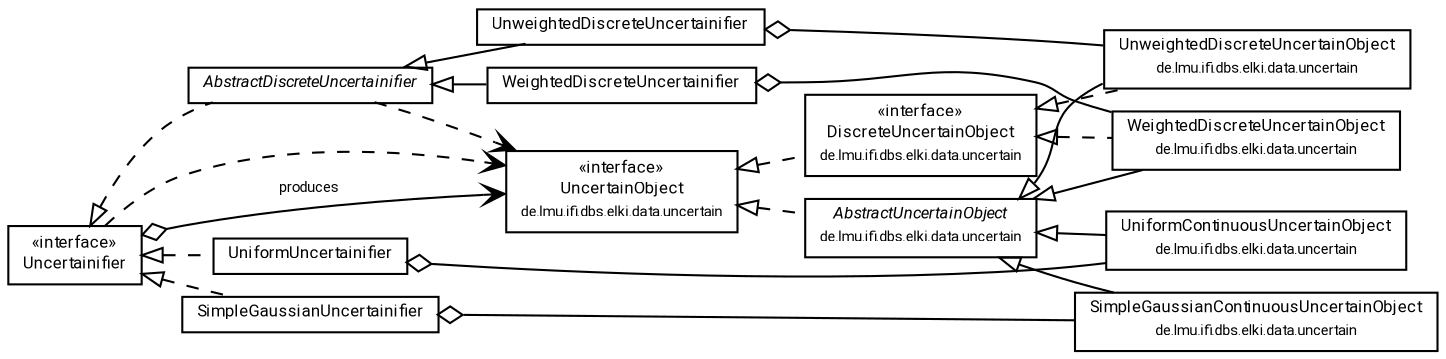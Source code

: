 #!/usr/local/bin/dot
#
# Class diagram 
# Generated by UMLGraph version R5_7_2-60-g0e99a6 (http://www.spinellis.gr/umlgraph/)
#

digraph G {
	graph [fontnames="svg"]
	edge [fontname="Roboto",fontsize=7,labelfontname="Roboto",labelfontsize=7,color="black"];
	node [fontname="Roboto",fontcolor="black",fontsize=8,shape=plaintext,margin=0,width=0,height=0];
	nodesep=0.15;
	ranksep=0.25;
	rankdir=LR;
	// de.lmu.ifi.dbs.elki.data.uncertain.UnweightedDiscreteUncertainObject
	c824784 [label=<<table title="de.lmu.ifi.dbs.elki.data.uncertain.UnweightedDiscreteUncertainObject" border="0" cellborder="1" cellspacing="0" cellpadding="2" href="../UnweightedDiscreteUncertainObject.html" target="_parent">
		<tr><td><table border="0" cellspacing="0" cellpadding="1">
		<tr><td align="center" balign="center"> <font face="Roboto">UnweightedDiscreteUncertainObject</font> </td></tr>
		<tr><td align="center" balign="center"> <font face="Roboto" point-size="7.0">de.lmu.ifi.dbs.elki.data.uncertain</font> </td></tr>
		</table></td></tr>
		</table>>, URL="../UnweightedDiscreteUncertainObject.html"];
	// de.lmu.ifi.dbs.elki.data.uncertain.UncertainObject
	c824786 [label=<<table title="de.lmu.ifi.dbs.elki.data.uncertain.UncertainObject" border="0" cellborder="1" cellspacing="0" cellpadding="2" href="../UncertainObject.html" target="_parent">
		<tr><td><table border="0" cellspacing="0" cellpadding="1">
		<tr><td align="center" balign="center"> &#171;interface&#187; </td></tr>
		<tr><td align="center" balign="center"> <font face="Roboto">UncertainObject</font> </td></tr>
		<tr><td align="center" balign="center"> <font face="Roboto" point-size="7.0">de.lmu.ifi.dbs.elki.data.uncertain</font> </td></tr>
		</table></td></tr>
		</table>>, URL="../UncertainObject.html"];
	// de.lmu.ifi.dbs.elki.data.uncertain.WeightedDiscreteUncertainObject
	c824787 [label=<<table title="de.lmu.ifi.dbs.elki.data.uncertain.WeightedDiscreteUncertainObject" border="0" cellborder="1" cellspacing="0" cellpadding="2" href="../WeightedDiscreteUncertainObject.html" target="_parent">
		<tr><td><table border="0" cellspacing="0" cellpadding="1">
		<tr><td align="center" balign="center"> <font face="Roboto">WeightedDiscreteUncertainObject</font> </td></tr>
		<tr><td align="center" balign="center"> <font face="Roboto" point-size="7.0">de.lmu.ifi.dbs.elki.data.uncertain</font> </td></tr>
		</table></td></tr>
		</table>>, URL="../WeightedDiscreteUncertainObject.html"];
	// de.lmu.ifi.dbs.elki.data.uncertain.AbstractUncertainObject
	c824789 [label=<<table title="de.lmu.ifi.dbs.elki.data.uncertain.AbstractUncertainObject" border="0" cellborder="1" cellspacing="0" cellpadding="2" href="../AbstractUncertainObject.html" target="_parent">
		<tr><td><table border="0" cellspacing="0" cellpadding="1">
		<tr><td align="center" balign="center"> <font face="Roboto"><i>AbstractUncertainObject</i></font> </td></tr>
		<tr><td align="center" balign="center"> <font face="Roboto" point-size="7.0">de.lmu.ifi.dbs.elki.data.uncertain</font> </td></tr>
		</table></td></tr>
		</table>>, URL="../AbstractUncertainObject.html"];
	// de.lmu.ifi.dbs.elki.data.uncertain.SimpleGaussianContinuousUncertainObject
	c824790 [label=<<table title="de.lmu.ifi.dbs.elki.data.uncertain.SimpleGaussianContinuousUncertainObject" border="0" cellborder="1" cellspacing="0" cellpadding="2" href="../SimpleGaussianContinuousUncertainObject.html" target="_parent">
		<tr><td><table border="0" cellspacing="0" cellpadding="1">
		<tr><td align="center" balign="center"> <font face="Roboto">SimpleGaussianContinuousUncertainObject</font> </td></tr>
		<tr><td align="center" balign="center"> <font face="Roboto" point-size="7.0">de.lmu.ifi.dbs.elki.data.uncertain</font> </td></tr>
		</table></td></tr>
		</table>>, URL="../SimpleGaussianContinuousUncertainObject.html"];
	// de.lmu.ifi.dbs.elki.data.uncertain.uncertainifier.AbstractDiscreteUncertainifier<UO extends de.lmu.ifi.dbs.elki.data.uncertain.UncertainObject>
	c824792 [label=<<table title="de.lmu.ifi.dbs.elki.data.uncertain.uncertainifier.AbstractDiscreteUncertainifier" border="0" cellborder="1" cellspacing="0" cellpadding="2" href="AbstractDiscreteUncertainifier.html" target="_parent">
		<tr><td><table border="0" cellspacing="0" cellpadding="1">
		<tr><td align="center" balign="center"> <font face="Roboto"><i>AbstractDiscreteUncertainifier</i></font> </td></tr>
		</table></td></tr>
		</table>>, URL="AbstractDiscreteUncertainifier.html"];
	// de.lmu.ifi.dbs.elki.data.uncertain.uncertainifier.Uncertainifier<UO extends de.lmu.ifi.dbs.elki.data.uncertain.UncertainObject>
	c824794 [label=<<table title="de.lmu.ifi.dbs.elki.data.uncertain.uncertainifier.Uncertainifier" border="0" cellborder="1" cellspacing="0" cellpadding="2" href="Uncertainifier.html" target="_parent">
		<tr><td><table border="0" cellspacing="0" cellpadding="1">
		<tr><td align="center" balign="center"> &#171;interface&#187; </td></tr>
		<tr><td align="center" balign="center"> <font face="Roboto">Uncertainifier</font> </td></tr>
		</table></td></tr>
		</table>>, URL="Uncertainifier.html"];
	// de.lmu.ifi.dbs.elki.data.uncertain.uncertainifier.WeightedDiscreteUncertainifier
	c824795 [label=<<table title="de.lmu.ifi.dbs.elki.data.uncertain.uncertainifier.WeightedDiscreteUncertainifier" border="0" cellborder="1" cellspacing="0" cellpadding="2" href="WeightedDiscreteUncertainifier.html" target="_parent">
		<tr><td><table border="0" cellspacing="0" cellpadding="1">
		<tr><td align="center" balign="center"> <font face="Roboto">WeightedDiscreteUncertainifier</font> </td></tr>
		</table></td></tr>
		</table>>, URL="WeightedDiscreteUncertainifier.html"];
	// de.lmu.ifi.dbs.elki.data.uncertain.uncertainifier.UnweightedDiscreteUncertainifier
	c824797 [label=<<table title="de.lmu.ifi.dbs.elki.data.uncertain.uncertainifier.UnweightedDiscreteUncertainifier" border="0" cellborder="1" cellspacing="0" cellpadding="2" href="UnweightedDiscreteUncertainifier.html" target="_parent">
		<tr><td><table border="0" cellspacing="0" cellpadding="1">
		<tr><td align="center" balign="center"> <font face="Roboto">UnweightedDiscreteUncertainifier</font> </td></tr>
		</table></td></tr>
		</table>>, URL="UnweightedDiscreteUncertainifier.html"];
	// de.lmu.ifi.dbs.elki.data.uncertain.uncertainifier.UniformUncertainifier
	c824799 [label=<<table title="de.lmu.ifi.dbs.elki.data.uncertain.uncertainifier.UniformUncertainifier" border="0" cellborder="1" cellspacing="0" cellpadding="2" href="UniformUncertainifier.html" target="_parent">
		<tr><td><table border="0" cellspacing="0" cellpadding="1">
		<tr><td align="center" balign="center"> <font face="Roboto">UniformUncertainifier</font> </td></tr>
		</table></td></tr>
		</table>>, URL="UniformUncertainifier.html"];
	// de.lmu.ifi.dbs.elki.data.uncertain.uncertainifier.SimpleGaussianUncertainifier
	c824801 [label=<<table title="de.lmu.ifi.dbs.elki.data.uncertain.uncertainifier.SimpleGaussianUncertainifier" border="0" cellborder="1" cellspacing="0" cellpadding="2" href="SimpleGaussianUncertainifier.html" target="_parent">
		<tr><td><table border="0" cellspacing="0" cellpadding="1">
		<tr><td align="center" balign="center"> <font face="Roboto">SimpleGaussianUncertainifier</font> </td></tr>
		</table></td></tr>
		</table>>, URL="SimpleGaussianUncertainifier.html"];
	// de.lmu.ifi.dbs.elki.data.uncertain.UniformContinuousUncertainObject
	c824803 [label=<<table title="de.lmu.ifi.dbs.elki.data.uncertain.UniformContinuousUncertainObject" border="0" cellborder="1" cellspacing="0" cellpadding="2" href="../UniformContinuousUncertainObject.html" target="_parent">
		<tr><td><table border="0" cellspacing="0" cellpadding="1">
		<tr><td align="center" balign="center"> <font face="Roboto">UniformContinuousUncertainObject</font> </td></tr>
		<tr><td align="center" balign="center"> <font face="Roboto" point-size="7.0">de.lmu.ifi.dbs.elki.data.uncertain</font> </td></tr>
		</table></td></tr>
		</table>>, URL="../UniformContinuousUncertainObject.html"];
	// de.lmu.ifi.dbs.elki.data.uncertain.DiscreteUncertainObject
	c824805 [label=<<table title="de.lmu.ifi.dbs.elki.data.uncertain.DiscreteUncertainObject" border="0" cellborder="1" cellspacing="0" cellpadding="2" href="../DiscreteUncertainObject.html" target="_parent">
		<tr><td><table border="0" cellspacing="0" cellpadding="1">
		<tr><td align="center" balign="center"> &#171;interface&#187; </td></tr>
		<tr><td align="center" balign="center"> <font face="Roboto">DiscreteUncertainObject</font> </td></tr>
		<tr><td align="center" balign="center"> <font face="Roboto" point-size="7.0">de.lmu.ifi.dbs.elki.data.uncertain</font> </td></tr>
		</table></td></tr>
		</table>>, URL="../DiscreteUncertainObject.html"];
	// de.lmu.ifi.dbs.elki.data.uncertain.UnweightedDiscreteUncertainObject extends de.lmu.ifi.dbs.elki.data.uncertain.AbstractUncertainObject
	c824789 -> c824784 [arrowtail=empty,dir=back,weight=10];
	// de.lmu.ifi.dbs.elki.data.uncertain.UnweightedDiscreteUncertainObject implements de.lmu.ifi.dbs.elki.data.uncertain.DiscreteUncertainObject
	c824805 -> c824784 [arrowtail=empty,style=dashed,dir=back,weight=9];
	// de.lmu.ifi.dbs.elki.data.uncertain.WeightedDiscreteUncertainObject extends de.lmu.ifi.dbs.elki.data.uncertain.AbstractUncertainObject
	c824789 -> c824787 [arrowtail=empty,dir=back,weight=10];
	// de.lmu.ifi.dbs.elki.data.uncertain.WeightedDiscreteUncertainObject implements de.lmu.ifi.dbs.elki.data.uncertain.DiscreteUncertainObject
	c824805 -> c824787 [arrowtail=empty,style=dashed,dir=back,weight=9];
	// de.lmu.ifi.dbs.elki.data.uncertain.AbstractUncertainObject implements de.lmu.ifi.dbs.elki.data.uncertain.UncertainObject
	c824786 -> c824789 [arrowtail=empty,style=dashed,dir=back,weight=9];
	// de.lmu.ifi.dbs.elki.data.uncertain.SimpleGaussianContinuousUncertainObject extends de.lmu.ifi.dbs.elki.data.uncertain.AbstractUncertainObject
	c824789 -> c824790 [arrowtail=empty,dir=back,weight=10];
	// de.lmu.ifi.dbs.elki.data.uncertain.uncertainifier.AbstractDiscreteUncertainifier<UO extends de.lmu.ifi.dbs.elki.data.uncertain.UncertainObject> implements de.lmu.ifi.dbs.elki.data.uncertain.uncertainifier.Uncertainifier<UO extends de.lmu.ifi.dbs.elki.data.uncertain.UncertainObject>
	c824794 -> c824792 [arrowtail=empty,style=dashed,dir=back,weight=9];
	// de.lmu.ifi.dbs.elki.data.uncertain.uncertainifier.Uncertainifier<UO extends de.lmu.ifi.dbs.elki.data.uncertain.UncertainObject> navhas de.lmu.ifi.dbs.elki.data.uncertain.UncertainObject
	c824794 -> c824786 [arrowhead=open,arrowtail=ediamond,dir=both,weight=3,label="produces"];
	// de.lmu.ifi.dbs.elki.data.uncertain.uncertainifier.WeightedDiscreteUncertainifier extends de.lmu.ifi.dbs.elki.data.uncertain.uncertainifier.AbstractDiscreteUncertainifier<UO extends de.lmu.ifi.dbs.elki.data.uncertain.UncertainObject>
	c824792 -> c824795 [arrowtail=empty,dir=back,weight=10];
	// de.lmu.ifi.dbs.elki.data.uncertain.uncertainifier.WeightedDiscreteUncertainifier has de.lmu.ifi.dbs.elki.data.uncertain.WeightedDiscreteUncertainObject
	c824795 -> c824787 [arrowhead=none,arrowtail=ediamond,dir=back,weight=4];
	// de.lmu.ifi.dbs.elki.data.uncertain.uncertainifier.UnweightedDiscreteUncertainifier extends de.lmu.ifi.dbs.elki.data.uncertain.uncertainifier.AbstractDiscreteUncertainifier<UO extends de.lmu.ifi.dbs.elki.data.uncertain.UncertainObject>
	c824792 -> c824797 [arrowtail=empty,dir=back,weight=10];
	// de.lmu.ifi.dbs.elki.data.uncertain.uncertainifier.UnweightedDiscreteUncertainifier has de.lmu.ifi.dbs.elki.data.uncertain.UnweightedDiscreteUncertainObject
	c824797 -> c824784 [arrowhead=none,arrowtail=ediamond,dir=back,weight=4];
	// de.lmu.ifi.dbs.elki.data.uncertain.uncertainifier.UniformUncertainifier implements de.lmu.ifi.dbs.elki.data.uncertain.uncertainifier.Uncertainifier<UO extends de.lmu.ifi.dbs.elki.data.uncertain.UncertainObject>
	c824794 -> c824799 [arrowtail=empty,style=dashed,dir=back,weight=9];
	// de.lmu.ifi.dbs.elki.data.uncertain.uncertainifier.UniformUncertainifier has de.lmu.ifi.dbs.elki.data.uncertain.UniformContinuousUncertainObject
	c824799 -> c824803 [arrowhead=none,arrowtail=ediamond,dir=back,weight=4];
	// de.lmu.ifi.dbs.elki.data.uncertain.uncertainifier.SimpleGaussianUncertainifier implements de.lmu.ifi.dbs.elki.data.uncertain.uncertainifier.Uncertainifier<UO extends de.lmu.ifi.dbs.elki.data.uncertain.UncertainObject>
	c824794 -> c824801 [arrowtail=empty,style=dashed,dir=back,weight=9];
	// de.lmu.ifi.dbs.elki.data.uncertain.uncertainifier.SimpleGaussianUncertainifier has de.lmu.ifi.dbs.elki.data.uncertain.SimpleGaussianContinuousUncertainObject
	c824801 -> c824790 [arrowhead=none,arrowtail=ediamond,dir=back,weight=4];
	// de.lmu.ifi.dbs.elki.data.uncertain.UniformContinuousUncertainObject extends de.lmu.ifi.dbs.elki.data.uncertain.AbstractUncertainObject
	c824789 -> c824803 [arrowtail=empty,dir=back,weight=10];
	// de.lmu.ifi.dbs.elki.data.uncertain.DiscreteUncertainObject implements de.lmu.ifi.dbs.elki.data.uncertain.UncertainObject
	c824786 -> c824805 [arrowtail=empty,style=dashed,dir=back,weight=9];
	// de.lmu.ifi.dbs.elki.data.uncertain.uncertainifier.AbstractDiscreteUncertainifier<UO extends de.lmu.ifi.dbs.elki.data.uncertain.UncertainObject> depend de.lmu.ifi.dbs.elki.data.uncertain.UncertainObject
	c824792 -> c824786 [arrowhead=open,style=dashed,weight=0];
	// de.lmu.ifi.dbs.elki.data.uncertain.uncertainifier.Uncertainifier<UO extends de.lmu.ifi.dbs.elki.data.uncertain.UncertainObject> depend de.lmu.ifi.dbs.elki.data.uncertain.UncertainObject
	c824794 -> c824786 [arrowhead=open,style=dashed,weight=0];
}

